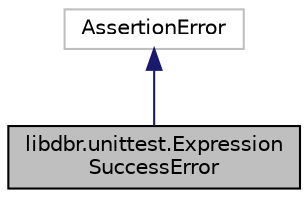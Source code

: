 digraph "libdbr.unittest.ExpressionSuccessError"
{
 // LATEX_PDF_SIZE
  edge [fontname="Helvetica",fontsize="10",labelfontname="Helvetica",labelfontsize="10"];
  node [fontname="Helvetica",fontsize="10",shape=record];
  Node1 [label="libdbr.unittest.Expression\lSuccessError",height=0.2,width=0.4,color="black", fillcolor="grey75", style="filled", fontcolor="black",tooltip="Exception class thrown when an expression was intended to fail."];
  Node2 -> Node1 [dir="back",color="midnightblue",fontsize="10",style="solid",fontname="Helvetica"];
  Node2 [label="AssertionError",height=0.2,width=0.4,color="grey75", fillcolor="white", style="filled",tooltip=" "];
}
